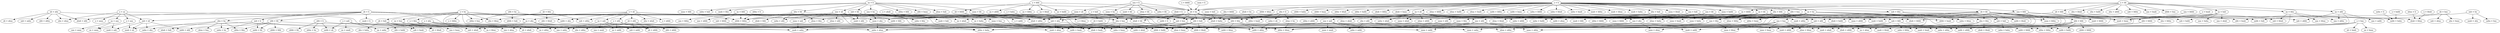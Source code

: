 digraph finite_state_machine {
	rankdir=TB;
	node [shape = ellipse];
	"aa = bbb" -> "abbb = bbba"
	"aa = bbb" -> "aab = bbbb"
	"aa = bbb" -> "aab = baa"
	"aa = bbb" -> "aaa = bbba"
	"aa = bbb" -> "aaa = abbb"
	"aaaa = bbb" -> "abbb = bbba"
	"aaaa = b" -> "ab = ba"
	"aaaa = ab" -> "abab = abba"
	"aaaa = ab" -> "aabb = abba"
	"aaaa = ab" -> "aab = aba"
	"aaa = bbb" -> "abbb = bbba"
	"aaa = bbb" -> "aaab = bbbb"
	"aaa = bbb" -> "aaab = baaa"
	"aaa = bbb" -> "aaaa = bbba"
	"aaa = bbb" -> "aaaa = abbb"
	"a = aab" -> "aabb = ab"
	"a = aab" -> "aaab = aaba"
	"a = aab" -> "aa = aaba"
	"a = aab" -> "aa = aaab"
	"aab = baa" -> "aabb = bbaa"
	"aab = baa" -> "aabb = baab"
	"aab = baa" -> "aaba = baaa"
	"aab = baa" -> "aaab = abaa"
	"aaaa = baa" -> "abaa = baaa"
	"abab = b" -> "abb = bab"
	"abab = b" -> "aabb = b"
	"aba = bb" -> "abbb = bbba"
	"aba = bb" -> "abab = bbb"
	"aba = bb" -> "abab = baba"
	"aba = bb" -> "abaa = bba"
	"aba = bb" -> "aaba = abb"
	"ab = aba" -> "abb = abba"
	"ab = aba" -> "abab = abba"
	"ab = aba" -> "abab = abb"
	"ab = aba" -> "aba = abaa"
	"ab = aba" -> "ab = abaa"
	"ab = aba" -> "aab = aaba"
	"aa = abab" -> "aaab = abaa"
	"a = baab" -> "aaab = baaa"
	"abab = bb" -> "abbb = bbab"
	"aab = bab" -> "aabb = babb"
	"aab = bab" -> "aaba = baba"
	"aab = bab" -> "aaab = abab"
	"a = bab" -> "abab = baba"
	"a = bab" -> "ab = babb"
	"a = bab" -> "aab = baa"
	"a = bab" -> "aa = baba"
	"a = bab" -> "aa = abab"
	"aab = bbb" -> "aabb = bbbb"
	"aab = bbb" -> "aabb = baab"
	"aab = bbb" -> "aaba = bbba"
	"aab = bbb" -> "aaab = abbb"
	"aaa = ba" -> "abba = bbaa"
	"aaa = ba" -> "abba = baba"
	"aaa = ba" -> "abaa = bba"
	"aaa = ba" -> "aba = baa"
	"aaa = ba" -> "aaba = bba"
	"aaa = ba" -> "aaab = bab"
	"aaa = ba" -> "aaaa = baa"
	"aaa = ba" -> "aaaa = aba"
	"a = baba" -> "aba = baa"
	"a = baba" -> "a = bbaa"
	"a = bb" -> "abbb = baa"
	"a = bb" -> "aba = bbab"
	"a = bb" -> "aba = babb"
	"a = bb" -> "aba = abbb"
	"a = bb" -> "ab = bbb"
	"a = bb" -> "ab = ba"
	"a = bb" -> "aab = bbba"
	"a = bb" -> "aaa = baab"
	"a = bb" -> "aa = bbbb"
	"a = bb" -> "aa = bba"
	"a = bb" -> "aa = bab"
	"a = bb" -> "aa = abb"
	"abb = bba" -> "abbb = bbab"
	"abb = bba" -> "abba = bbaa"
	"abb = bba" -> "aabb = bbaa"
	"abb = bba" -> "aabb = abba"
	"aba = bbb" -> "abab = bbbb"
	"aba = bbb" -> "abab = baba"
	"aba = bbb" -> "abaa = bbba"
	"aba = bbb" -> "aaba = abbb"
	"abb = baa" -> "abbb = baab"
	"abb = baa" -> "abba = baaa"
	"abb = baa" -> "aabb = abaa"
	"aa = ba" -> "abba = bbba"
	"aa = ba" -> "abba = baba"
	"aa = ba" -> "abba = baaa"
	"aa = ba" -> "abaa = bbba"
	"aa = ba" -> "abaa = baba"
	"aa = ba" -> "abaa = abba"
	"aa = ba" -> "aba = bba"
	"aa = ba" -> "aba = baa"
	"aa = ba" -> "aaba = bbba"
	"aa = ba" -> "aaba = bbaa"
	"aa = ba" -> "aab = bab"
	"aa = ba" -> "aaaa = bbba"
	"aa = ba" -> "aaaa = baba"
	"aa = ba" -> "aaa = bba"
	"aa = ba" -> "aaa = baa"
	"aa = ba" -> "aaa = aba"
	"abb = bb" -> "abbb = bbb"
	"abb = bb" -> "abbb = babb"
	"abb = bb" -> "abba = bba"
	"abb = bb" -> "aabb = bb"
	"abb = bb" -> "aabb = abb"
	"aab = bb" -> "aabb = bbb"
	"aab = bb" -> "aabb = baab"
	"aab = bb" -> "aaba = bba"
	"aab = bb" -> "aaab = abb"
	"a = bbb" -> "ab = bbbb"
	"a = bbb" -> "ab = ba"
	"a = bbb" -> "aa = bbba"
	"a = bbb" -> "aa = bbab"
	"a = bbb" -> "aa = babb"
	"a = bbb" -> "aa = abbb"
	"a = abb" -> "ab = abbb"
	"a = abb" -> "aabb = abba"
	"a = abb" -> "aa = abba"
	"a = abb" -> "aa = aabb"
	"ab = abb" -> "abb = abbb"
	"ab = abb" -> "aba = abba"
	"ab = abb" -> "ab = abbb"
	"ab = abb" -> "aab = aabb"
	"aaa = b" -> "abaa = bb"
	"aaa = b" -> "ab = ba"
	"aaa = b" -> "aaba = bb"
	"aaa = b" -> "aaab = bb"
	"aaa = b" -> "aaaa = ba"
	"aaa = b" -> "aaaa = ab"
	"aaaa = abb" -> "aabb = abba"
	"aaa = aba" -> "aaba = abaa"
	"aaa = aba" -> "aaab = abab"
	"aaa = aba" -> "aaaa = abaa"
	"aaa = aba" -> "aaaa = aaba"
	"a = aaa" -> "aaab = ab"
	"a = aaa" -> "aa = aaaa"
	"aa = b" -> "abba = bbb"
	"aa = b" -> "abb = baaa"
	"aa = b" -> "abaa = bab"
	"aa = b" -> "aba = bb"
	"aa = b" -> "ab = ba"
	"aa = b" -> "aaba = bab"
	"aa = b" -> "aab = bb"
	"aa = b" -> "aaab = bba"
	"aa = b" -> "aaaa = bb"
	"aa = b" -> "aaa = ba"
	"aa = b" -> "aaa = ab"
	"a = babb" -> "aabb = baba"
	"aaaa = ba" -> "abba = bbaa"
	"aaaa = ba" -> "abba = baba"
	"aaaa = ba" -> "aba = baa"
	"a = bbab" -> "abab = bbaa"
	"abba = b" -> "abbb = bbba"
	"abb = b" -> "abbb = bb"
	"abb = b" -> "abbb = babb"
	"abb = b" -> "abba = ba"
	"abb = b" -> "aabb = ab"
	"ab = babb" -> "aabb = baab"
	"aaaa = bab" -> "abab = baba"
	"aa = bb" -> "abba = bbbb"
	"aa = bb" -> "abba = baab"
	"aa = bb" -> "abb = bba"
	"aa = bb" -> "abaa = bbab"
	"aa = bb" -> "abaa = abbb"
	"aa = bb" -> "aaba = babb"
	"aa = bb" -> "aab = bbb"
	"aa = bb" -> "aab = baa"
	"aa = bb" -> "aaaa = bbbb"
	"aa = bb" -> "aaaa = baab"
	"aa = bb" -> "aaa = bba"
	"aa = bb" -> "aaa = abb"
	"a = bba" -> "abba = bbaa"
	"a = bba" -> "ab = bbab"
	"a = bba" -> "aa = bbaa"
	"a = bba" -> "aa = abba"
	"aba = b" -> "abb = bba"
	"aba = b" -> "abab = bb"
	"aba = b" -> "abab = baba"
	"aba = b" -> "abaa = ba"
	"aba = b" -> "aaba = ab"
	"aab = bba" -> "aabb = bbab"
	"aab = bba" -> "aaba = bbaa"
	"aab = bba" -> "aaab = abba"
	"aaaa = bb" -> "abb = bba"
	"abaa = ba" -> "abba = bbaa"
	"aaba = ab" -> "aabb = abba"
	"aab = aba" -> "aabb = abab"
	"aab = aba" -> "aaba = abaa"
	"aab = aba" -> "aaab = abaa"
	"aab = aba" -> "aaab = aaba"
	"aa = bba" -> "abba = bbaa"
	"aa = bba" -> "aab = bbab"
	"aa = bba" -> "aaa = bbaa"
	"aa = bba" -> "aaa = abba"
	"a = ab" -> "abab = abba"
	"a = ab" -> "aba = abab"
	"a = ab" -> "ab = abb"
	"a = ab" -> "aabb = aba"
	"a = ab" -> "aab = abba"
	"a = ab" -> "aab = aba"
	"a = ab" -> "aa = abab"
	"a = ab" -> "aa = aba"
	"a = ab" -> "aa = aab"
	"a = ab" -> "a = abbb"
	"a = ab" -> "a = abb"
	"abb = bbb" -> "abbb = bbbb"
	"abb = bbb" -> "abbb = babb"
	"abb = bbb" -> "abba = bbba"
	"abb = bbb" -> "aabb = bbbb"
	"abb = bbb" -> "aabb = babb"
	"abb = bbb" -> "aabb = abbb"
	"a = bbbb" -> "ab = ba"
	"aa = aaa" -> "aaab = aab"
	"aa = aaa" -> "aaa = aaaa"
	"aa = aaa" -> "aa = aaaa"
	"aba = bbbb" -> "abab = baba"
	"aab = abb" -> "aabb = abbb"
	"aab = abb" -> "aaba = abba"
	"aab = abb" -> "aaab = abbb"
	"aab = abb" -> "aaab = aabb"
	"aaaa = bba" -> "abba = bbaa"
	"a = aba" -> "ab = abab"
	"a = aba" -> "aaba = abaa"
	"a = aba" -> "aa = abaa"
	"a = aba" -> "aa = aaba"
	"abb = bbbb" -> "abbb = babb"
	"ab = b" -> "abb = bb"
	"ab = b" -> "abb = bab"
	"ab = b" -> "abb = baab"
	"ab = b" -> "abab = bb"
	"ab = b" -> "abab = baab"
	"ab = b" -> "abab = abb"
	"ab = b" -> "aba = ba"
	"ab = b" -> "aabb = bab"
	"ab = b" -> "aab = b"
	"ab = b" -> "aab = ab"
	"ab = b" -> "aaab = b"
	"aaa = bbbb" -> "aaab = baaa"
	"aab = b" -> "aabb = bb"
	"aab = b" -> "aabb = baab"
	"aab = b" -> "aaba = ba"
	"aab = b" -> "aaab = ab"
	"aaa = aab" -> "aaba = aabb"
	"aaa = aab" -> "aaab = aabb"
	"aaa = aab" -> "aaab = aaba"
	"aaa = aab" -> "aaaa = aabb"
	"aaa = aab" -> "aaaa = aaba"
	"aaa = aab" -> "aaaa = aaab"
	"aaa = baa" -> "abaa = bbaa"
	"aaa = baa" -> "abaa = baaa"
	"aaa = baa" -> "aaab = baab"
	"aaa = baa" -> "aaaa = bbaa"
	"aaa = baa" -> "aaaa = baaa"
	"aaa = baa" -> "aaaa = abaa"
	"aa = aab" -> "aab = aabb"
	"aa = aab" -> "aaab = aaba"
	"aa = aab" -> "aaa = aaba"
	"aa = aab" -> "aaa = aaab"
	"aa = aab" -> "aa = aabb"
	"abb = ba" -> "abbb = bab"
	"abb = ba" -> "abba = baa"
	"abb = ba" -> "aabb = aba"
	"ab = ba" -> "abbb = bbba"
	"ab = ba" -> "abba = baab"
	"ab = ba" -> "abb = bba"
	"ab = ba" -> "abb = bab"
	"ab = ba" -> "abab = bbaa"
	"ab = ba" -> "abab = baba"
	"ab = ba" -> "abab = abba"
	"ab = ba" -> "aba = baa"
	"ab = ba" -> "aabb = baba"
	"ab = ba" -> "aab = baa"
	"ab = ba" -> "aab = aba"
	"ab = ba" -> "aaab = baaa"
	"aba = ba" -> "abba = bba"
	"aba = ba" -> "abba = baba"
	"aba = ba" -> "abab = bab"
	"aba = ba" -> "abaa = baa"
	"aba = ba" -> "aaba = ba"
	"aba = ba" -> "aaba = aba"
	"abaa = b" -> "abab = bbaa"
	"ab = bb" -> "abbb = baab"
	"ab = bb" -> "abb = bbb"
	"ab = bb" -> "abb = bab"
	"ab = bb" -> "abab = bbbb"
	"ab = bb" -> "abab = babb"
	"ab = bb" -> "abab = baab"
	"ab = bb" -> "abab = abbb"
	"ab = bb" -> "aba = bba"
	"ab = bb" -> "aabb = bbab"
	"ab = bb" -> "aab = bbb"
	"ab = bb" -> "aab = bab"
	"ab = bb" -> "aab = abb"
	"ab = bb" -> "aaab = bbbb"
	"ab = bb" -> "aaab = bbab"
	"ab = bb" -> "aaab = babb"
	"ab = bb" -> "aaab = baab"
	"ab = baa" -> "abb = baab"
	"ab = baa" -> "aba = baaa"
	"ab = baa" -> "aab = abaa"
	"aa = baba" -> "aaba = baaa"
	"a = baa" -> "abaa = baaa"
	"a = baa" -> "ab = baab"
	"a = baa" -> "aa = baaa"
	"a = baa" -> "aa = abaa"
	"aaa = bb" -> "abb = bba"
	"aaa = bb" -> "aaab = bbb"
	"aaa = bb" -> "aaab = baaa"
	"aaa = bb" -> "aaaa = bba"
	"aaa = bb" -> "aaaa = abb"
	"a = ba" -> "abba = baba"
	"a = ba" -> "abba = baa"
	"a = ba" -> "aba = bbaa"
	"a = ba" -> "aba = baa"
	"a = ba" -> "aba = abba"
	"a = ba" -> "ab = bab"
	"a = ba" -> "aa = baba"
	"a = ba" -> "aa = baa"
	"a = ba" -> "aa = aba"
	"a = ba" -> "a = bbba"
	"a = ba" -> "a = bba"
	"ab = bba" -> "abb = bbab"
	"ab = bba" -> "aba = bbaa"
	"ab = bba" -> "aab = abba"
	"aa = ab" -> "abba = abbb"
	"aa = ab" -> "abab = abba"
	"aa = ab" -> "abaa = abbb"
	"aa = ab" -> "abaa = abab"
	"aa = ab" -> "aba = abb"
	"aa = ab" -> "aabb = abaa"
	"aa = ab" -> "aaba = abbb"
	"aa = ab" -> "aaba = abab"
	"aa = ab" -> "aab = abb"
	"aa = ab" -> "aab = aba"
	"aa = ab" -> "aaab = abba"
	"aa = ab" -> "aaaa = abbb"
	"aa = ab" -> "aaaa = abab"
	"aa = ab" -> "aaa = abb"
	"aa = ab" -> "aaa = aba"
	"aa = ab" -> "aaa = aab"
	"ab = bbbb" -> "abb = bab"
	"ab = bbbb" -> "abab = baab"
	"ab = bbbb" -> "aabb = baab"
	"aa = bab" -> "abab = baba"
	"aa = bab" -> "aab = babb"
	"aa = bab" -> "aaab = baaa"
	"aa = bab" -> "aaa = baba"
	"aa = bab" -> "aaa = abab"
	"aba = baa" -> "abab = baab"
	"aba = baa" -> "abaa = baaa"
	"aba = baa" -> "aaba = baaa"
	"aba = baa" -> "aaba = abaa"
	"a = aa" -> "aba = abaa"
	"a = aa" -> "aaba = abaa"
	"a = aa" -> "aab = ab"
	"a = aa" -> "aa = aaa"
	"a = aa" -> "a = aaaa"
	"a = aa" -> "a = aaa"
	"a = b" -> "abbb = bbaa"
	"a = b" -> "abbb = baba"
	"a = b" -> "abbb = baaa"
	"a = b" -> "abba = bbab"
	"a = b" -> "abba = babb"
	"a = b" -> "abb = baa"
	"a = b" -> "abab = bbba"
	"a = b" -> "abab = baaa"
	"a = b" -> "abaa = bbbb"
	"a = b" -> "abaa = babb"
	"a = b" -> "abaa = baab"
	"a = b" -> "aba = bbb"
	"a = b" -> "aba = bab"
	"a = b" -> "ab = bb"
	"a = b" -> "ab = ba"
	"a = b" -> "aabb = bbba"
	"a = b" -> "aabb = baaa"
	"a = b" -> "aaba = bbbb"
	"a = b" -> "aaba = bbab"
	"a = b" -> "aaba = baab"
	"a = b" -> "aab = bba"
	"a = b" -> "aaab = bbba"
	"a = b" -> "aaab = bbaa"
	"a = b" -> "aaab = baba"
	"a = b" -> "aaaa = bbab"
	"a = b" -> "aaaa = babb"
	"a = b" -> "aaa = bbb"
	"a = b" -> "aaa = bab"
	"a = b" -> "aa = bb"
	"a = b" -> "aa = ba"
	"a = b" -> "aa = ab"
	"abab = ba" -> "abba = baab"
	"aaaa = aba" -> "aaba = abaa"
	"aaa = bba" -> "abba = bbaa"
	"aaa = bba" -> "aaab = bbab"
	"aaa = bba" -> "aaaa = bbaa"
	"aaa = bba" -> "aaaa = abba"
	"aa = aba" -> "aaba = abaa"
	"aa = aba" -> "aab = abab"
	"aa = aba" -> "aaa = abaa"
	"aa = aba" -> "aaa = aaba"
	"aaba = b" -> "aabb = baba"
	"aa = baa" -> "abaa = baaa"
	"aa = baa" -> "aab = baab"
	"aa = baa" -> "aaa = baaa"
	"aa = baa" -> "aaa = abaa"
	"aa = baa" -> "aa = bbaa"
	"aba = bab" -> "abab = babb"
	"aba = bab" -> "abaa = bbab"
	"aba = bab" -> "abaa = baba"
	"aba = bab" -> "aaba = babb"
	"aba = bab" -> "aaba = abab"
	"aa = abb" -> "aabb = abba"
	"aa = abb" -> "aab = abbb"
	"aa = abb" -> "aaa = abba"
	"aa = abb" -> "aaa = aabb"
	"a = abab" -> "aab = aba"
	"a = abab" -> "a = aabb"
	"aaaa = aab" -> "aaab = aaba"
	"aaa = bab" -> "abab = baba"
	"aaa = bab" -> "aaab = babb"
	"aaa = bab" -> "aaaa = baba"
	"aaa = bab" -> "aaaa = abab"
	"aab = bbbb" -> "aabb = baab"
	"abb = bab" -> "abbb = bbab"
	"abb = bab" -> "abbb = babb"
	"abb = bab" -> "abba = baba"
	"abb = bab" -> "aabb = abab"
	"aba = abb" -> "abab = abbb"
	"aba = abb" -> "abaa = abba"
	"aba = abb" -> "aaba = aabb"
	"aab = ab" -> "aabb = abb"
	"aab = ab" -> "aaba = aba"
	"aab = ab" -> "aaab = ab"
	"aab = ab" -> "aaab = aab"
	"aaa = ab" -> "abab = abba"
	"aaa = ab" -> "abaa = abb"
	"aaa = ab" -> "aabb = abba"
	"aaa = ab" -> "aaba = abb"
	"aaa = ab" -> "aab = aba"
	"aaa = ab" -> "aaab = abb"
	"aaa = ab" -> "aaaa = aba"
	"aaa = ab" -> "aaaa = aab"
	"aa = bbbb" -> "aab = baa"
	"ab = bbb" -> "abb = bbbb"
	"ab = bbb" -> "abb = bab"
	"ab = bbb" -> "abab = baab"
	"ab = bbb" -> "aba = bbba"
	"ab = bbb" -> "aabb = baab"
	"ab = bbb" -> "aab = bbab"
	"ab = bbb" -> "aab = babb"
	"ab = bbb" -> "aab = abbb"
	"ab = bab" -> "abb = babb"
	"ab = bab" -> "abab = baab"
	"ab = bab" -> "aba = baba"
	"ab = bab" -> "ab = bbab"
	"ab = bab" -> "aab = baab"
	"ab = bab" -> "aab = abab"
	"aab = ba" -> "aabb = bab"
	"aab = ba" -> "aaba = baa"
	"aab = ba" -> "aaab = aba"
	"aaa = abb" -> "aabb = abba"
	"aaa = abb" -> "aaab = abbb"
	"aaa = abb" -> "aaaa = abba"
	"aaa = abb" -> "aaaa = aabb"
	"aba = bba" -> "abab = bbab"
	"aba = bba" -> "abaa = bbaa"
	"aba = bba" -> "aaba = abba"
}
